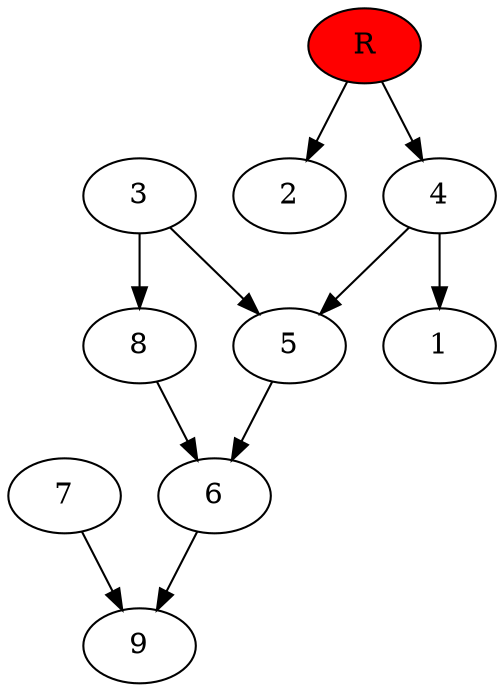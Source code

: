 digraph prb3992 {
	1
	2
	3
	4
	5
	6
	7
	8
	R [fillcolor="#ff0000" style=filled]
	3 -> 5
	3 -> 8
	4 -> 1
	4 -> 5
	5 -> 6
	6 -> 9
	7 -> 9
	8 -> 6
	R -> 2
	R -> 4
}
